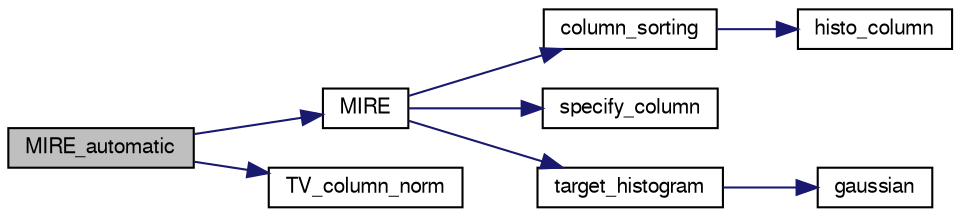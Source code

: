 digraph G
{
  edge [fontname="FreeSans",fontsize="10",labelfontname="FreeSans",labelfontsize="10"];
  node [fontname="FreeSans",fontsize="10",shape=record];
  rankdir=LR;
  Node1 [label="MIRE_automatic",height=0.2,width=0.4,color="black", fillcolor="grey75", style="filled" fontcolor="black"];
  Node1 -> Node2 [color="midnightblue",fontsize="10",style="solid",fontname="FreeSans"];
  Node2 [label="MIRE",height=0.2,width=0.4,color="black", fillcolor="white", style="filled",URL="$MIRE_8cpp.html#a3d9d516cf01ecf20f4a514810074ba29",tooltip="Performs the MIRE algorithm with parameter sigma."];
  Node2 -> Node3 [color="midnightblue",fontsize="10",style="solid",fontname="FreeSans"];
  Node3 [label="column_sorting",height=0.2,width=0.4,color="black", fillcolor="white", style="filled",URL="$MIRE_8cpp.html#aff41f3ce0b6f8235bd451350376d67f5",tooltip="Sort all columns of the image."];
  Node3 -> Node4 [color="midnightblue",fontsize="10",style="solid",fontname="FreeSans"];
  Node4 [label="histo_column",height=0.2,width=0.4,color="black", fillcolor="white", style="filled",URL="$MIRE_8cpp.html#a70117cb1b43ee1d0ea10808fc934ab7e",tooltip="Take the column N°column, put it in a vertor and sort it."];
  Node2 -> Node5 [color="midnightblue",fontsize="10",style="solid",fontname="FreeSans"];
  Node5 [label="specify_column",height=0.2,width=0.4,color="black", fillcolor="white", style="filled",URL="$MIRE_8cpp.html#a458efbc41c7db71486f19ef5de9221ee",tooltip="Given the vector containing the target value. Specify he column on theses values Implemented in 2 ste..."];
  Node2 -> Node6 [color="midnightblue",fontsize="10",style="solid",fontname="FreeSans"];
  Node6 [label="target_histogram",height=0.2,width=0.4,color="black", fillcolor="white", style="filled",URL="$MIRE_8cpp.html#aeb8afee8be12b10649e04b5e5f968013",tooltip="Compute the target vector (~ histogram) Implemented in 3 steps: Step1 : extract columns columns in th..."];
  Node6 -> Node7 [color="midnightblue",fontsize="10",style="solid",fontname="FreeSans"];
  Node7 [label="gaussian",height=0.2,width=0.4,color="black", fillcolor="white", style="filled",URL="$MIRE_8cpp.html#a15e129755aaa88181e227d5c8fc85cf5",tooltip="Evaluate the Gaussian function at x with std-dev sigma."];
  Node1 -> Node8 [color="midnightblue",fontsize="10",style="solid",fontname="FreeSans"];
  Node8 [label="TV_column_norm",height=0.2,width=0.4,color="black", fillcolor="white", style="filled",URL="$MIRE_8cpp.html#aff6728140c02f1376eb6755a7539aaa4",tooltip="Compute TV-norm among colums (avoids the parts added by symetrization)."];
}
